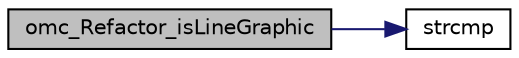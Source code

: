 digraph "omc_Refactor_isLineGraphic"
{
  edge [fontname="Helvetica",fontsize="10",labelfontname="Helvetica",labelfontsize="10"];
  node [fontname="Helvetica",fontsize="10",shape=record];
  rankdir="LR";
  Node1555 [label="omc_Refactor_isLineGraphic",height=0.2,width=0.4,color="black", fillcolor="grey75", style="filled", fontcolor="black"];
  Node1555 -> Node1556 [color="midnightblue",fontsize="10",style="solid",fontname="Helvetica"];
  Node1556 [label="strcmp",height=0.2,width=0.4,color="black", fillcolor="white", style="filled",URL="$db/d13/_c_vode_get_8m.html#ab022bbe018438998408fda94a327a547"];
}
